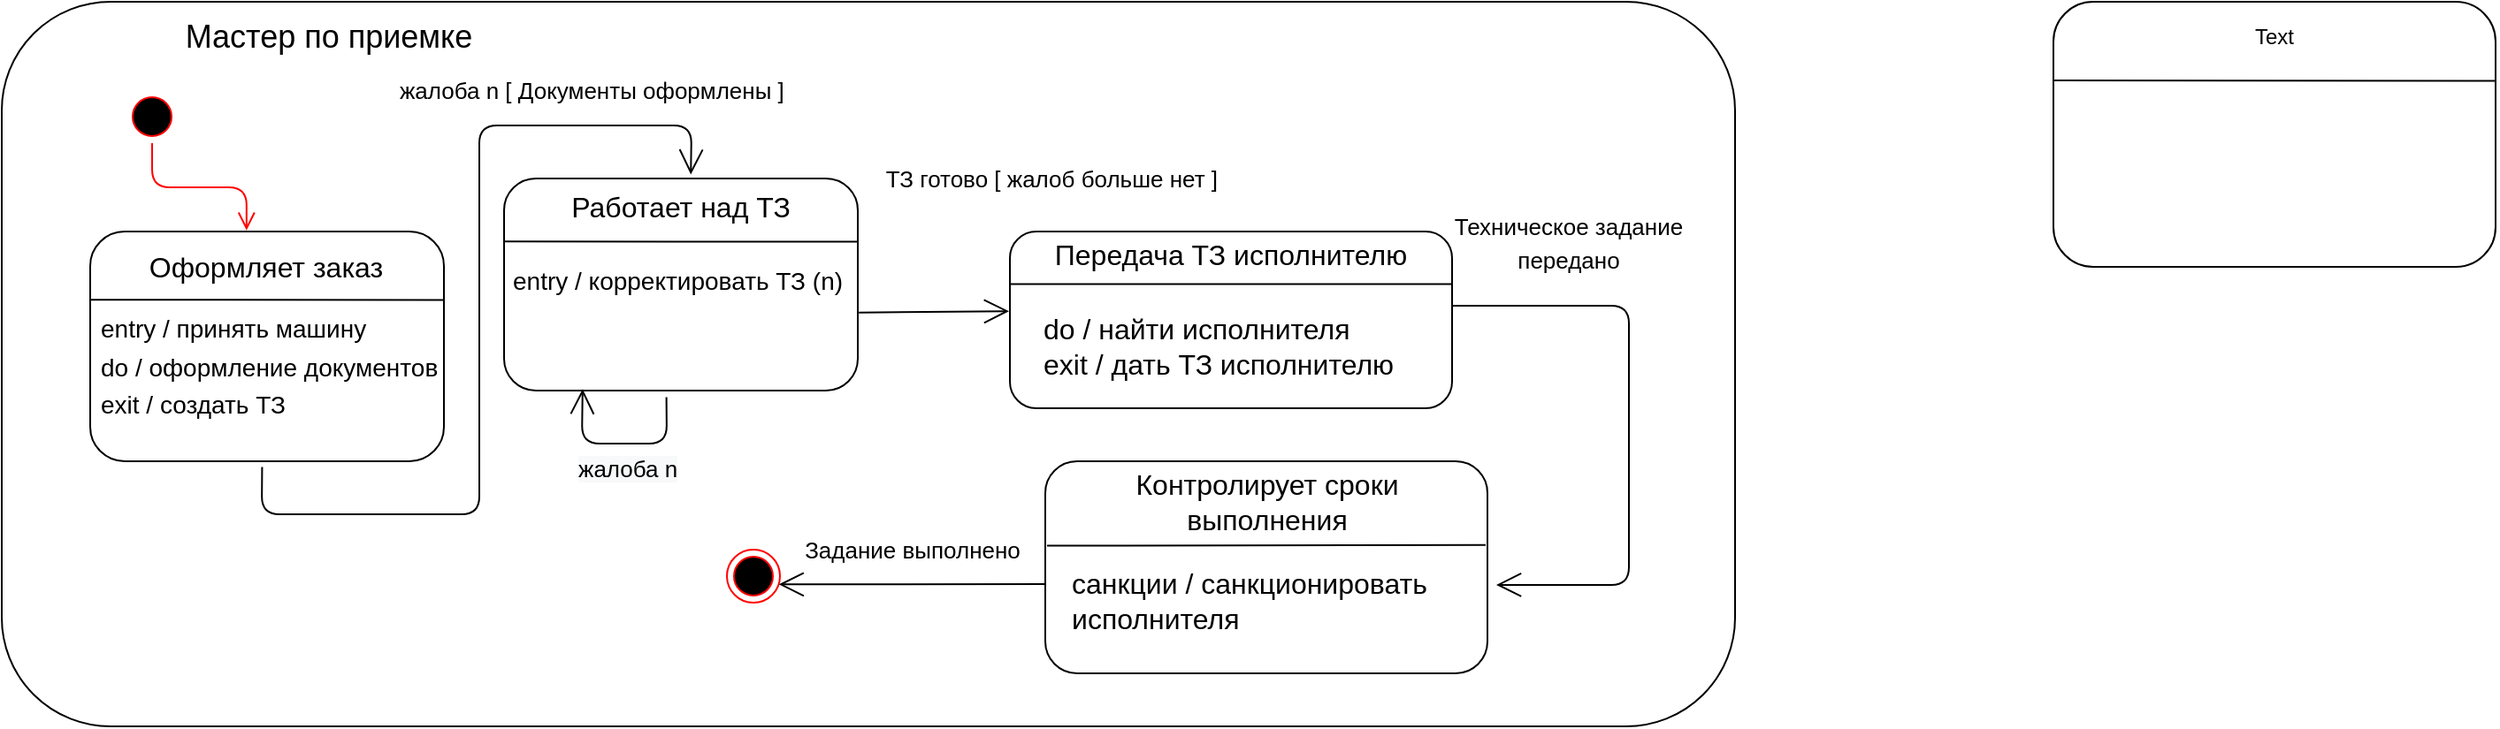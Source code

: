 <mxfile version="14.4.5" type="github">
  <diagram id="doXfwmdUJ04xw1du2xLU" name="Page-1">
    <mxGraphModel dx="2031" dy="1046" grid="1" gridSize="10" guides="1" tooltips="1" connect="1" arrows="1" fold="1" page="1" pageScale="1" pageWidth="827" pageHeight="1169" math="0" shadow="0">
      <root>
        <mxCell id="0" />
        <mxCell id="1" parent="0" />
        <mxCell id="L-MPhvsr9BknUOaj2us3-6" value="" style="rounded=1;whiteSpace=wrap;html=1;" vertex="1" parent="1">
          <mxGeometry x="30" y="100" width="980" height="410" as="geometry" />
        </mxCell>
        <mxCell id="L-MPhvsr9BknUOaj2us3-4" value="" style="group" vertex="1" connectable="0" parent="1">
          <mxGeometry x="1190" y="100" width="250" height="150" as="geometry" />
        </mxCell>
        <mxCell id="L-MPhvsr9BknUOaj2us3-2" value="" style="rounded=1;whiteSpace=wrap;html=1;" vertex="1" parent="L-MPhvsr9BknUOaj2us3-4">
          <mxGeometry width="250" height="150" as="geometry" />
        </mxCell>
        <mxCell id="L-MPhvsr9BknUOaj2us3-3" value="" style="endArrow=none;html=1;entryX=0.001;entryY=0.297;entryDx=0;entryDy=0;entryPerimeter=0;exitX=1;exitY=0.298;exitDx=0;exitDy=0;exitPerimeter=0;" edge="1" parent="L-MPhvsr9BknUOaj2us3-4" source="L-MPhvsr9BknUOaj2us3-2" target="L-MPhvsr9BknUOaj2us3-2">
          <mxGeometry width="50" height="50" relative="1" as="geometry">
            <mxPoint x="113.636" y="125" as="sourcePoint" />
            <mxPoint x="170.455" y="62.5" as="targetPoint" />
          </mxGeometry>
        </mxCell>
        <mxCell id="L-MPhvsr9BknUOaj2us3-5" value="Text" style="text;html=1;strokeColor=none;fillColor=none;align=center;verticalAlign=middle;whiteSpace=wrap;rounded=0;" vertex="1" parent="L-MPhvsr9BknUOaj2us3-4">
          <mxGeometry x="20" y="10" width="210" height="20" as="geometry" />
        </mxCell>
        <mxCell id="L-MPhvsr9BknUOaj2us3-8" value="Мастер по приемке" style="text;html=1;strokeColor=none;fillColor=none;align=center;verticalAlign=middle;whiteSpace=wrap;rounded=0;fontSize=18;" vertex="1" parent="1">
          <mxGeometry x="60" y="110" width="310" height="20" as="geometry" />
        </mxCell>
        <mxCell id="L-MPhvsr9BknUOaj2us3-9" value="" style="ellipse;html=1;shape=startState;fillColor=#000000;strokeColor=#ff0000;" vertex="1" parent="1">
          <mxGeometry x="100" y="150" width="30" height="30" as="geometry" />
        </mxCell>
        <mxCell id="L-MPhvsr9BknUOaj2us3-10" value="" style="edgeStyle=orthogonalEdgeStyle;html=1;verticalAlign=bottom;endArrow=open;endSize=8;strokeColor=#ff0000;entryX=0.442;entryY=-0.005;entryDx=0;entryDy=0;entryPerimeter=0;" edge="1" source="L-MPhvsr9BknUOaj2us3-9" parent="1" target="L-MPhvsr9BknUOaj2us3-13">
          <mxGeometry relative="1" as="geometry">
            <mxPoint x="110" y="250" as="targetPoint" />
          </mxGeometry>
        </mxCell>
        <mxCell id="L-MPhvsr9BknUOaj2us3-11" value="" style="ellipse;html=1;shape=endState;fillColor=#000000;strokeColor=#ff0000;" vertex="1" parent="1">
          <mxGeometry x="440" y="410" width="30" height="30" as="geometry" />
        </mxCell>
        <mxCell id="L-MPhvsr9BknUOaj2us3-12" value="" style="group;verticalAlign=top;" vertex="1" connectable="0" parent="1">
          <mxGeometry x="80" y="230" width="200" height="130" as="geometry" />
        </mxCell>
        <mxCell id="L-MPhvsr9BknUOaj2us3-13" value="" style="rounded=1;whiteSpace=wrap;html=1;" vertex="1" parent="L-MPhvsr9BknUOaj2us3-12">
          <mxGeometry width="200" height="130" as="geometry" />
        </mxCell>
        <mxCell id="L-MPhvsr9BknUOaj2us3-14" value="" style="endArrow=none;html=1;entryX=0.001;entryY=0.297;entryDx=0;entryDy=0;entryPerimeter=0;exitX=1;exitY=0.298;exitDx=0;exitDy=0;exitPerimeter=0;" edge="1" parent="L-MPhvsr9BknUOaj2us3-12" source="L-MPhvsr9BknUOaj2us3-13" target="L-MPhvsr9BknUOaj2us3-13">
          <mxGeometry width="50" height="50" relative="1" as="geometry">
            <mxPoint x="72.727" y="98.485" as="sourcePoint" />
            <mxPoint x="109.091" y="49.242" as="targetPoint" />
          </mxGeometry>
        </mxCell>
        <mxCell id="L-MPhvsr9BknUOaj2us3-15" value="Оформляет заказ" style="text;html=1;strokeColor=none;fillColor=none;align=center;verticalAlign=middle;whiteSpace=wrap;rounded=0;fontSize=16;" vertex="1" parent="L-MPhvsr9BknUOaj2us3-12">
          <mxGeometry x="21.4" y="11.81" width="157.2" height="15.76" as="geometry" />
        </mxCell>
        <mxCell id="L-MPhvsr9BknUOaj2us3-17" value="&lt;font style=&quot;font-size: 14px&quot;&gt;entry / принять машину&amp;nbsp;&lt;br&gt;do / оформление документов&lt;br&gt;exit / создать ТЗ&amp;nbsp;&lt;br&gt;&lt;/font&gt;" style="text;html=1;strokeColor=none;fillColor=none;align=left;verticalAlign=top;whiteSpace=wrap;rounded=0;fontSize=18;" vertex="1" parent="L-MPhvsr9BknUOaj2us3-12">
          <mxGeometry x="4" y="37.45" width="200" height="94.55" as="geometry" />
        </mxCell>
        <mxCell id="L-MPhvsr9BknUOaj2us3-19" value="" style="group" vertex="1" connectable="0" parent="1">
          <mxGeometry x="314" y="200" width="206" height="120" as="geometry" />
        </mxCell>
        <mxCell id="L-MPhvsr9BknUOaj2us3-20" value="" style="rounded=1;whiteSpace=wrap;html=1;" vertex="1" parent="L-MPhvsr9BknUOaj2us3-19">
          <mxGeometry width="200" height="120" as="geometry" />
        </mxCell>
        <mxCell id="L-MPhvsr9BknUOaj2us3-21" value="" style="endArrow=none;html=1;entryX=0.001;entryY=0.297;entryDx=0;entryDy=0;entryPerimeter=0;exitX=1;exitY=0.298;exitDx=0;exitDy=0;exitPerimeter=0;" edge="1" parent="L-MPhvsr9BknUOaj2us3-19" source="L-MPhvsr9BknUOaj2us3-20" target="L-MPhvsr9BknUOaj2us3-20">
          <mxGeometry width="50" height="50" relative="1" as="geometry">
            <mxPoint x="90.909" y="100" as="sourcePoint" />
            <mxPoint x="136.364" y="50" as="targetPoint" />
          </mxGeometry>
        </mxCell>
        <mxCell id="L-MPhvsr9BknUOaj2us3-22" value="Работает над ТЗ" style="text;html=1;strokeColor=none;fillColor=none;align=center;verticalAlign=middle;whiteSpace=wrap;rounded=0;fontSize=16;" vertex="1" parent="L-MPhvsr9BknUOaj2us3-19">
          <mxGeometry x="16" y="8" width="168" height="16" as="geometry" />
        </mxCell>
        <mxCell id="L-MPhvsr9BknUOaj2us3-33" value="" style="endArrow=open;endFill=1;endSize=12;html=1;fontSize=16;exitX=0.459;exitY=1.031;exitDx=0;exitDy=0;exitPerimeter=0;entryX=0.222;entryY=0.993;entryDx=0;entryDy=0;entryPerimeter=0;" edge="1" parent="L-MPhvsr9BknUOaj2us3-19" source="L-MPhvsr9BknUOaj2us3-20" target="L-MPhvsr9BknUOaj2us3-20">
          <mxGeometry width="160" relative="1" as="geometry">
            <mxPoint x="86" y="160" as="sourcePoint" />
            <mxPoint x="226" y="160" as="targetPoint" />
            <Array as="points">
              <mxPoint x="92" y="150" />
              <mxPoint x="44" y="150" />
            </Array>
          </mxGeometry>
        </mxCell>
        <mxCell id="L-MPhvsr9BknUOaj2us3-29" value="&lt;font style=&quot;font-size: 14px&quot;&gt;entry / корректировать ТЗ (n)&lt;br&gt;&amp;nbsp;&lt;br&gt;&lt;/font&gt;" style="text;html=1;strokeColor=none;fillColor=none;align=left;verticalAlign=top;whiteSpace=wrap;rounded=0;fontSize=18;" vertex="1" parent="L-MPhvsr9BknUOaj2us3-19">
          <mxGeometry x="3" y="40" width="200" height="40" as="geometry" />
        </mxCell>
        <mxCell id="L-MPhvsr9BknUOaj2us3-24" value="" style="endArrow=open;endFill=1;endSize=12;html=1;fontSize=16;exitX=0.466;exitY=1.013;exitDx=0;exitDy=0;exitPerimeter=0;entryX=0.528;entryY=-0.019;entryDx=0;entryDy=0;entryPerimeter=0;" edge="1" parent="1" source="L-MPhvsr9BknUOaj2us3-17" target="L-MPhvsr9BknUOaj2us3-20">
          <mxGeometry width="160" relative="1" as="geometry">
            <mxPoint x="330" y="370" as="sourcePoint" />
            <mxPoint x="490" y="370" as="targetPoint" />
            <Array as="points">
              <mxPoint x="177" y="390" />
              <mxPoint x="300" y="390" />
              <mxPoint x="300" y="170" />
              <mxPoint x="420" y="170" />
            </Array>
          </mxGeometry>
        </mxCell>
        <mxCell id="L-MPhvsr9BknUOaj2us3-25" value="жалоба n [ Документы оформлены ]&amp;nbsp;" style="text;html=1;strokeColor=none;fillColor=none;align=center;verticalAlign=middle;whiteSpace=wrap;rounded=0;fontSize=13;" vertex="1" parent="1">
          <mxGeometry x="250" y="140" width="231" height="20" as="geometry" />
        </mxCell>
        <mxCell id="L-MPhvsr9BknUOaj2us3-34" value="&lt;meta charset=&quot;utf-8&quot;&gt;&lt;span style=&quot;color: rgb(0, 0, 0); font-family: helvetica; font-size: 13px; font-style: normal; font-weight: 400; letter-spacing: normal; text-align: center; text-indent: 0px; text-transform: none; word-spacing: 0px; background-color: rgb(248, 249, 250); display: inline; float: none;&quot;&gt;жалоба n&lt;/span&gt;" style="text;whiteSpace=wrap;html=1;fontSize=16;" vertex="1" parent="1">
          <mxGeometry x="354" y="347" width="60" height="25" as="geometry" />
        </mxCell>
        <mxCell id="L-MPhvsr9BknUOaj2us3-35" value="" style="endArrow=open;endFill=1;endSize=12;html=1;fontSize=16;exitX=1.003;exitY=0.632;exitDx=0;exitDy=0;exitPerimeter=0;entryX=-0.002;entryY=0.451;entryDx=0;entryDy=0;entryPerimeter=0;" edge="1" parent="1" source="L-MPhvsr9BknUOaj2us3-20" target="L-MPhvsr9BknUOaj2us3-56">
          <mxGeometry width="160" relative="1" as="geometry">
            <mxPoint x="540" y="250" as="sourcePoint" />
            <mxPoint x="721.8" y="274.98" as="targetPoint" />
          </mxGeometry>
        </mxCell>
        <mxCell id="L-MPhvsr9BknUOaj2us3-37" value="ТЗ готово [ жалоб больше нет ]&amp;nbsp;" style="text;html=1;strokeColor=none;fillColor=none;align=center;verticalAlign=middle;whiteSpace=wrap;rounded=0;fontSize=13;" vertex="1" parent="1">
          <mxGeometry x="510" y="190" width="231" height="20" as="geometry" />
        </mxCell>
        <mxCell id="L-MPhvsr9BknUOaj2us3-41" value="" style="group" vertex="1" connectable="0" parent="1">
          <mxGeometry x="620" y="360" width="250" height="120" as="geometry" />
        </mxCell>
        <mxCell id="L-MPhvsr9BknUOaj2us3-46" value="" style="group" vertex="1" connectable="0" parent="L-MPhvsr9BknUOaj2us3-41">
          <mxGeometry width="250" height="120" as="geometry" />
        </mxCell>
        <mxCell id="L-MPhvsr9BknUOaj2us3-42" value="" style="rounded=1;whiteSpace=wrap;html=1;" vertex="1" parent="L-MPhvsr9BknUOaj2us3-46">
          <mxGeometry width="250" height="120" as="geometry" />
        </mxCell>
        <mxCell id="L-MPhvsr9BknUOaj2us3-45" value="Контролирует сроки выполнения" style="text;html=1;strokeColor=none;fillColor=none;align=center;verticalAlign=middle;whiteSpace=wrap;rounded=0;fontSize=16;" vertex="1" parent="L-MPhvsr9BknUOaj2us3-46">
          <mxGeometry x="35.5" y="7" width="179" height="32.0" as="geometry" />
        </mxCell>
        <mxCell id="L-MPhvsr9BknUOaj2us3-43" value="" style="endArrow=none;html=1;entryX=0.004;entryY=0.398;entryDx=0;entryDy=0;entryPerimeter=0;exitX=0.996;exitY=0.395;exitDx=0;exitDy=0;exitPerimeter=0;" edge="1" parent="L-MPhvsr9BknUOaj2us3-46" source="L-MPhvsr9BknUOaj2us3-42" target="L-MPhvsr9BknUOaj2us3-42">
          <mxGeometry width="50" height="50" relative="1" as="geometry">
            <mxPoint x="113.636" y="100.0" as="sourcePoint" />
            <mxPoint x="170.455" y="50.0" as="targetPoint" />
            <Array as="points" />
          </mxGeometry>
        </mxCell>
        <mxCell id="L-MPhvsr9BknUOaj2us3-47" value="санкции / санкционировать исполнителя" style="text;html=1;strokeColor=none;fillColor=none;align=left;verticalAlign=middle;whiteSpace=wrap;rounded=0;fontSize=16;" vertex="1" parent="L-MPhvsr9BknUOaj2us3-46">
          <mxGeometry x="13" y="63.0" width="233" height="32.0" as="geometry" />
        </mxCell>
        <mxCell id="L-MPhvsr9BknUOaj2us3-50" value="" style="endArrow=open;endFill=1;endSize=12;html=1;fontSize=16;exitX=1;exitY=0.42;exitDx=0;exitDy=0;exitPerimeter=0;entryX=1.02;entryY=0.583;entryDx=0;entryDy=0;entryPerimeter=0;" edge="1" parent="1" source="L-MPhvsr9BknUOaj2us3-56" target="L-MPhvsr9BknUOaj2us3-42">
          <mxGeometry width="160" relative="1" as="geometry">
            <mxPoint x="842.4" y="262.56" as="sourcePoint" />
            <mxPoint x="1060" y="300" as="targetPoint" />
            <Array as="points">
              <mxPoint x="950" y="272" />
              <mxPoint x="950" y="430" />
            </Array>
          </mxGeometry>
        </mxCell>
        <mxCell id="L-MPhvsr9BknUOaj2us3-52" value="&lt;div style=&quot;text-align: center&quot;&gt;&lt;span style=&quot;font-size: 13px&quot;&gt;&lt;font face=&quot;helvetica&quot;&gt;Техническое задание передано&lt;/font&gt;&lt;/span&gt;&lt;/div&gt;" style="text;whiteSpace=wrap;html=1;fontSize=16;" vertex="1" parent="1">
          <mxGeometry x="840" y="210" width="150" height="40" as="geometry" />
        </mxCell>
        <mxCell id="L-MPhvsr9BknUOaj2us3-53" value="" style="endArrow=open;endFill=1;endSize=12;html=1;fontSize=16;exitX=0.002;exitY=0.579;exitDx=0;exitDy=0;exitPerimeter=0;entryX=0.978;entryY=0.655;entryDx=0;entryDy=0;entryPerimeter=0;" edge="1" parent="1" source="L-MPhvsr9BknUOaj2us3-42" target="L-MPhvsr9BknUOaj2us3-11">
          <mxGeometry width="160" relative="1" as="geometry">
            <mxPoint x="540" y="480" as="sourcePoint" />
            <mxPoint x="700" y="480" as="targetPoint" />
          </mxGeometry>
        </mxCell>
        <mxCell id="L-MPhvsr9BknUOaj2us3-54" value="&lt;div style=&quot;&quot;&gt;&lt;font face=&quot;helvetica&quot;&gt;&lt;span style=&quot;font-size: 13px&quot;&gt;Задание выполнено&lt;/span&gt;&lt;/font&gt;&lt;/div&gt;" style="text;whiteSpace=wrap;html=1;fontSize=16;align=center;" vertex="1" parent="1">
          <mxGeometry x="470" y="393" width="150" height="30" as="geometry" />
        </mxCell>
        <mxCell id="L-MPhvsr9BknUOaj2us3-55" value="" style="group" vertex="1" connectable="0" parent="1">
          <mxGeometry x="640" y="120" width="250" height="100" as="geometry" />
        </mxCell>
        <mxCell id="L-MPhvsr9BknUOaj2us3-61" value="" style="group" vertex="1" connectable="0" parent="L-MPhvsr9BknUOaj2us3-55">
          <mxGeometry x="-40" y="110" width="250" height="100" as="geometry" />
        </mxCell>
        <mxCell id="L-MPhvsr9BknUOaj2us3-56" value="" style="rounded=1;whiteSpace=wrap;html=1;" vertex="1" parent="L-MPhvsr9BknUOaj2us3-61">
          <mxGeometry width="250" height="100" as="geometry" />
        </mxCell>
        <mxCell id="L-MPhvsr9BknUOaj2us3-58" value="&lt;font style=&quot;font-size: 16px&quot;&gt;Передача ТЗ исполнителю&lt;/font&gt;" style="text;html=1;strokeColor=none;fillColor=none;align=center;verticalAlign=middle;whiteSpace=wrap;rounded=0;" vertex="1" parent="L-MPhvsr9BknUOaj2us3-61">
          <mxGeometry x="20" y="6.667" width="210" height="13.333" as="geometry" />
        </mxCell>
        <mxCell id="L-MPhvsr9BknUOaj2us3-60" value="do / найти исполнителя&lt;br&gt;exit / дать ТЗ исполнителю" style="text;html=1;strokeColor=none;fillColor=none;align=left;verticalAlign=middle;whiteSpace=wrap;rounded=0;fontSize=16;" vertex="1" parent="L-MPhvsr9BknUOaj2us3-61">
          <mxGeometry x="17" y="40" width="213" height="50" as="geometry" />
        </mxCell>
        <mxCell id="L-MPhvsr9BknUOaj2us3-57" value="" style="endArrow=none;html=1;entryX=0.001;entryY=0.297;entryDx=0;entryDy=0;entryPerimeter=0;exitX=1;exitY=0.298;exitDx=0;exitDy=0;exitPerimeter=0;" edge="1" parent="L-MPhvsr9BknUOaj2us3-61" source="L-MPhvsr9BknUOaj2us3-56" target="L-MPhvsr9BknUOaj2us3-56">
          <mxGeometry width="50" height="50" relative="1" as="geometry">
            <mxPoint x="113.636" y="83.333" as="sourcePoint" />
            <mxPoint x="170.455" y="41.667" as="targetPoint" />
          </mxGeometry>
        </mxCell>
      </root>
    </mxGraphModel>
  </diagram>
</mxfile>
